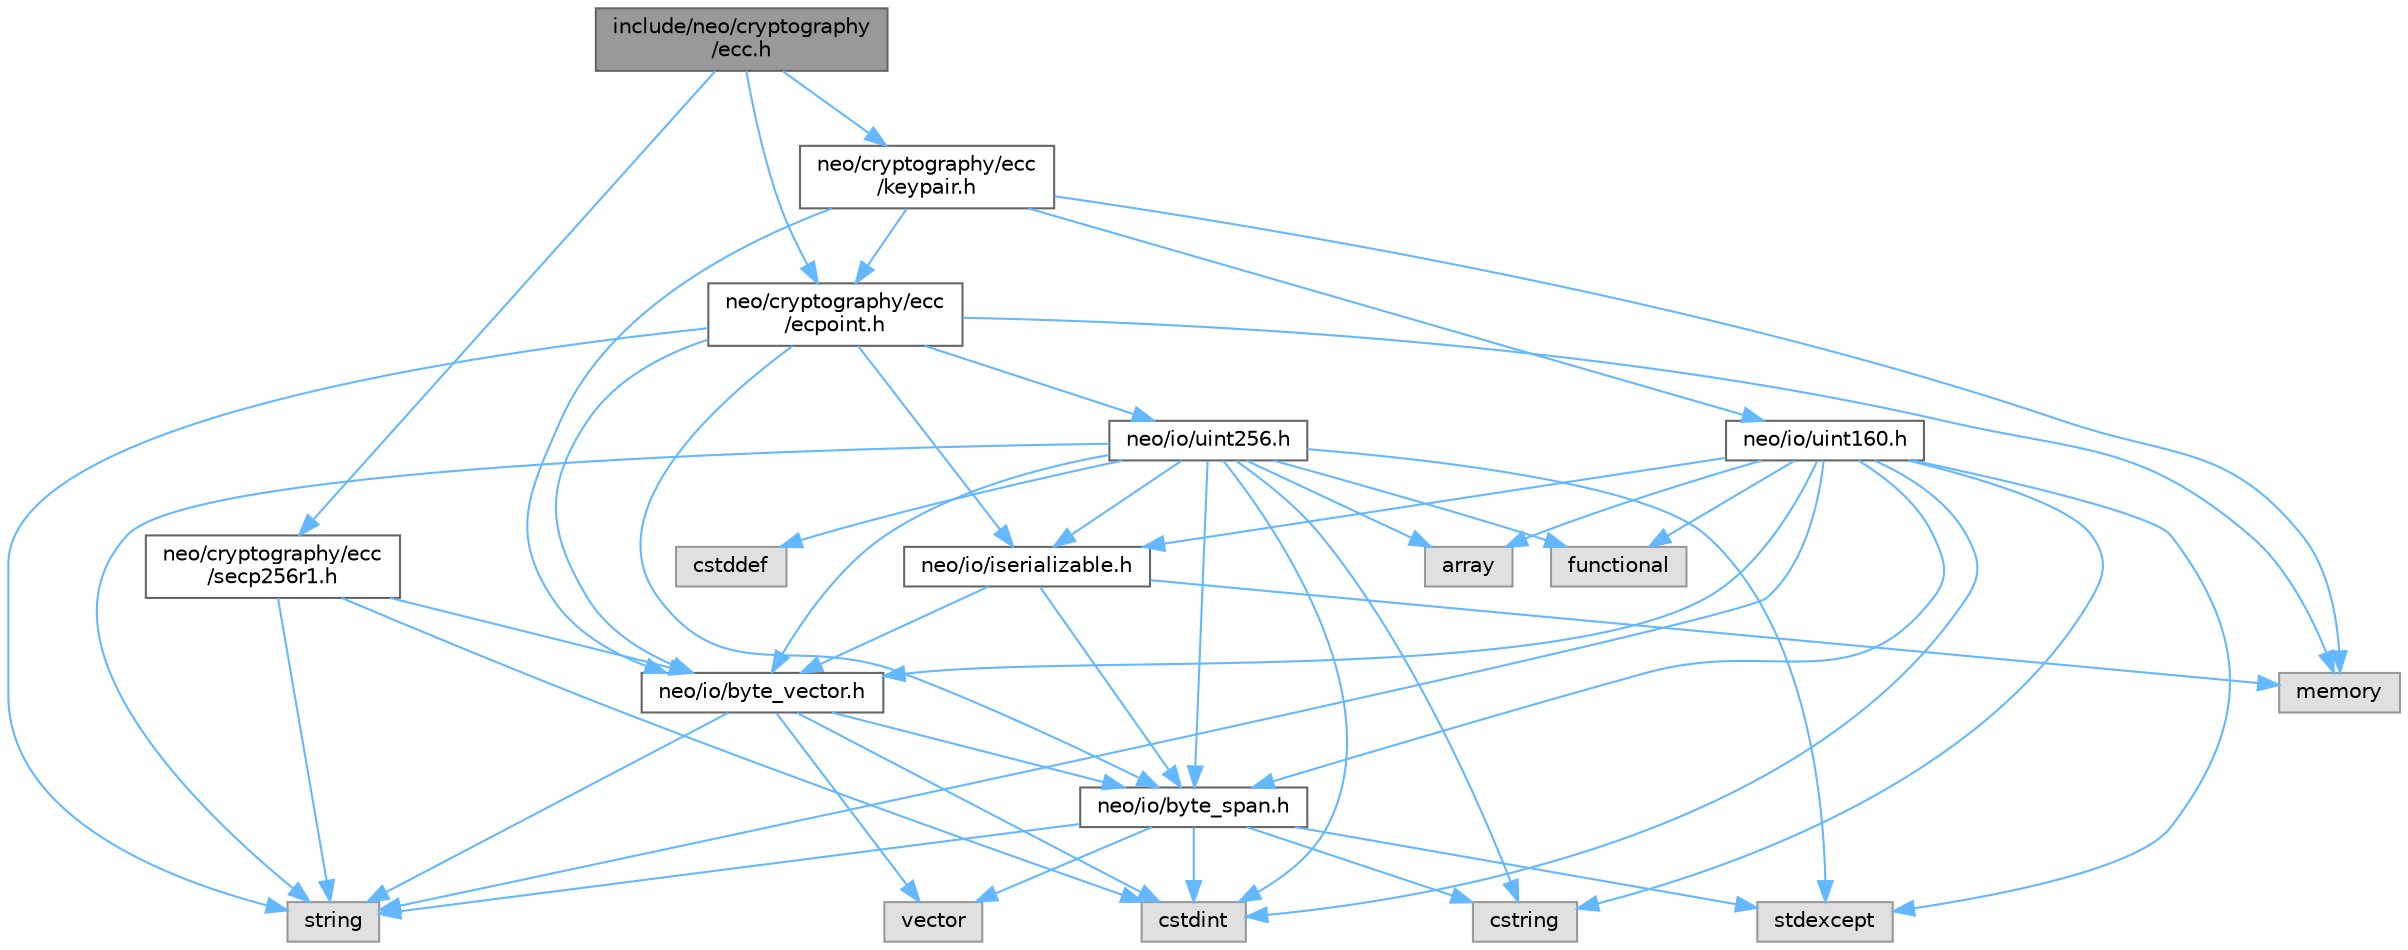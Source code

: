 digraph "include/neo/cryptography/ecc.h"
{
 // LATEX_PDF_SIZE
  bgcolor="transparent";
  edge [fontname=Helvetica,fontsize=10,labelfontname=Helvetica,labelfontsize=10];
  node [fontname=Helvetica,fontsize=10,shape=box,height=0.2,width=0.4];
  Node1 [id="Node000001",label="include/neo/cryptography\l/ecc.h",height=0.2,width=0.4,color="gray40", fillcolor="grey60", style="filled", fontcolor="black",tooltip=" "];
  Node1 -> Node2 [id="edge48_Node000001_Node000002",color="steelblue1",style="solid",tooltip=" "];
  Node2 [id="Node000002",label="neo/cryptography/ecc\l/ecpoint.h",height=0.2,width=0.4,color="grey40", fillcolor="white", style="filled",URL="$ecpoint_8h.html",tooltip=" "];
  Node2 -> Node3 [id="edge49_Node000002_Node000003",color="steelblue1",style="solid",tooltip=" "];
  Node3 [id="Node000003",label="neo/io/byte_span.h",height=0.2,width=0.4,color="grey40", fillcolor="white", style="filled",URL="$io_2byte__span_8h.html",tooltip=" "];
  Node3 -> Node4 [id="edge50_Node000003_Node000004",color="steelblue1",style="solid",tooltip=" "];
  Node4 [id="Node000004",label="cstdint",height=0.2,width=0.4,color="grey60", fillcolor="#E0E0E0", style="filled",tooltip=" "];
  Node3 -> Node5 [id="edge51_Node000003_Node000005",color="steelblue1",style="solid",tooltip=" "];
  Node5 [id="Node000005",label="cstring",height=0.2,width=0.4,color="grey60", fillcolor="#E0E0E0", style="filled",tooltip=" "];
  Node3 -> Node6 [id="edge52_Node000003_Node000006",color="steelblue1",style="solid",tooltip=" "];
  Node6 [id="Node000006",label="stdexcept",height=0.2,width=0.4,color="grey60", fillcolor="#E0E0E0", style="filled",tooltip=" "];
  Node3 -> Node7 [id="edge53_Node000003_Node000007",color="steelblue1",style="solid",tooltip=" "];
  Node7 [id="Node000007",label="string",height=0.2,width=0.4,color="grey60", fillcolor="#E0E0E0", style="filled",tooltip=" "];
  Node3 -> Node8 [id="edge54_Node000003_Node000008",color="steelblue1",style="solid",tooltip=" "];
  Node8 [id="Node000008",label="vector",height=0.2,width=0.4,color="grey60", fillcolor="#E0E0E0", style="filled",tooltip=" "];
  Node2 -> Node9 [id="edge55_Node000002_Node000009",color="steelblue1",style="solid",tooltip=" "];
  Node9 [id="Node000009",label="neo/io/byte_vector.h",height=0.2,width=0.4,color="grey40", fillcolor="white", style="filled",URL="$io_2byte__vector_8h.html",tooltip=" "];
  Node9 -> Node3 [id="edge56_Node000009_Node000003",color="steelblue1",style="solid",tooltip=" "];
  Node9 -> Node4 [id="edge57_Node000009_Node000004",color="steelblue1",style="solid",tooltip=" "];
  Node9 -> Node7 [id="edge58_Node000009_Node000007",color="steelblue1",style="solid",tooltip=" "];
  Node9 -> Node8 [id="edge59_Node000009_Node000008",color="steelblue1",style="solid",tooltip=" "];
  Node2 -> Node10 [id="edge60_Node000002_Node000010",color="steelblue1",style="solid",tooltip=" "];
  Node10 [id="Node000010",label="neo/io/iserializable.h",height=0.2,width=0.4,color="grey40", fillcolor="white", style="filled",URL="$iserializable_8h.html",tooltip=" "];
  Node10 -> Node3 [id="edge61_Node000010_Node000003",color="steelblue1",style="solid",tooltip=" "];
  Node10 -> Node9 [id="edge62_Node000010_Node000009",color="steelblue1",style="solid",tooltip=" "];
  Node10 -> Node11 [id="edge63_Node000010_Node000011",color="steelblue1",style="solid",tooltip=" "];
  Node11 [id="Node000011",label="memory",height=0.2,width=0.4,color="grey60", fillcolor="#E0E0E0", style="filled",tooltip=" "];
  Node2 -> Node12 [id="edge64_Node000002_Node000012",color="steelblue1",style="solid",tooltip=" "];
  Node12 [id="Node000012",label="neo/io/uint256.h",height=0.2,width=0.4,color="grey40", fillcolor="white", style="filled",URL="$uint256_8h.html",tooltip=" "];
  Node12 -> Node3 [id="edge65_Node000012_Node000003",color="steelblue1",style="solid",tooltip=" "];
  Node12 -> Node9 [id="edge66_Node000012_Node000009",color="steelblue1",style="solid",tooltip=" "];
  Node12 -> Node10 [id="edge67_Node000012_Node000010",color="steelblue1",style="solid",tooltip=" "];
  Node12 -> Node13 [id="edge68_Node000012_Node000013",color="steelblue1",style="solid",tooltip=" "];
  Node13 [id="Node000013",label="array",height=0.2,width=0.4,color="grey60", fillcolor="#E0E0E0", style="filled",tooltip=" "];
  Node12 -> Node14 [id="edge69_Node000012_Node000014",color="steelblue1",style="solid",tooltip=" "];
  Node14 [id="Node000014",label="cstddef",height=0.2,width=0.4,color="grey60", fillcolor="#E0E0E0", style="filled",tooltip=" "];
  Node12 -> Node4 [id="edge70_Node000012_Node000004",color="steelblue1",style="solid",tooltip=" "];
  Node12 -> Node5 [id="edge71_Node000012_Node000005",color="steelblue1",style="solid",tooltip=" "];
  Node12 -> Node15 [id="edge72_Node000012_Node000015",color="steelblue1",style="solid",tooltip=" "];
  Node15 [id="Node000015",label="functional",height=0.2,width=0.4,color="grey60", fillcolor="#E0E0E0", style="filled",tooltip=" "];
  Node12 -> Node6 [id="edge73_Node000012_Node000006",color="steelblue1",style="solid",tooltip=" "];
  Node12 -> Node7 [id="edge74_Node000012_Node000007",color="steelblue1",style="solid",tooltip=" "];
  Node2 -> Node11 [id="edge75_Node000002_Node000011",color="steelblue1",style="solid",tooltip=" "];
  Node2 -> Node7 [id="edge76_Node000002_Node000007",color="steelblue1",style="solid",tooltip=" "];
  Node1 -> Node16 [id="edge77_Node000001_Node000016",color="steelblue1",style="solid",tooltip=" "];
  Node16 [id="Node000016",label="neo/cryptography/ecc\l/keypair.h",height=0.2,width=0.4,color="grey40", fillcolor="white", style="filled",URL="$keypair_8h.html",tooltip=" "];
  Node16 -> Node2 [id="edge78_Node000016_Node000002",color="steelblue1",style="solid",tooltip=" "];
  Node16 -> Node9 [id="edge79_Node000016_Node000009",color="steelblue1",style="solid",tooltip=" "];
  Node16 -> Node17 [id="edge80_Node000016_Node000017",color="steelblue1",style="solid",tooltip=" "];
  Node17 [id="Node000017",label="neo/io/uint160.h",height=0.2,width=0.4,color="grey40", fillcolor="white", style="filled",URL="$uint160_8h.html",tooltip=" "];
  Node17 -> Node3 [id="edge81_Node000017_Node000003",color="steelblue1",style="solid",tooltip=" "];
  Node17 -> Node9 [id="edge82_Node000017_Node000009",color="steelblue1",style="solid",tooltip=" "];
  Node17 -> Node10 [id="edge83_Node000017_Node000010",color="steelblue1",style="solid",tooltip=" "];
  Node17 -> Node13 [id="edge84_Node000017_Node000013",color="steelblue1",style="solid",tooltip=" "];
  Node17 -> Node4 [id="edge85_Node000017_Node000004",color="steelblue1",style="solid",tooltip=" "];
  Node17 -> Node5 [id="edge86_Node000017_Node000005",color="steelblue1",style="solid",tooltip=" "];
  Node17 -> Node15 [id="edge87_Node000017_Node000015",color="steelblue1",style="solid",tooltip=" "];
  Node17 -> Node6 [id="edge88_Node000017_Node000006",color="steelblue1",style="solid",tooltip=" "];
  Node17 -> Node7 [id="edge89_Node000017_Node000007",color="steelblue1",style="solid",tooltip=" "];
  Node16 -> Node11 [id="edge90_Node000016_Node000011",color="steelblue1",style="solid",tooltip=" "];
  Node1 -> Node18 [id="edge91_Node000001_Node000018",color="steelblue1",style="solid",tooltip=" "];
  Node18 [id="Node000018",label="neo/cryptography/ecc\l/secp256r1.h",height=0.2,width=0.4,color="grey40", fillcolor="white", style="filled",URL="$secp256r1_8h.html",tooltip=" "];
  Node18 -> Node9 [id="edge92_Node000018_Node000009",color="steelblue1",style="solid",tooltip=" "];
  Node18 -> Node4 [id="edge93_Node000018_Node000004",color="steelblue1",style="solid",tooltip=" "];
  Node18 -> Node7 [id="edge94_Node000018_Node000007",color="steelblue1",style="solid",tooltip=" "];
}
